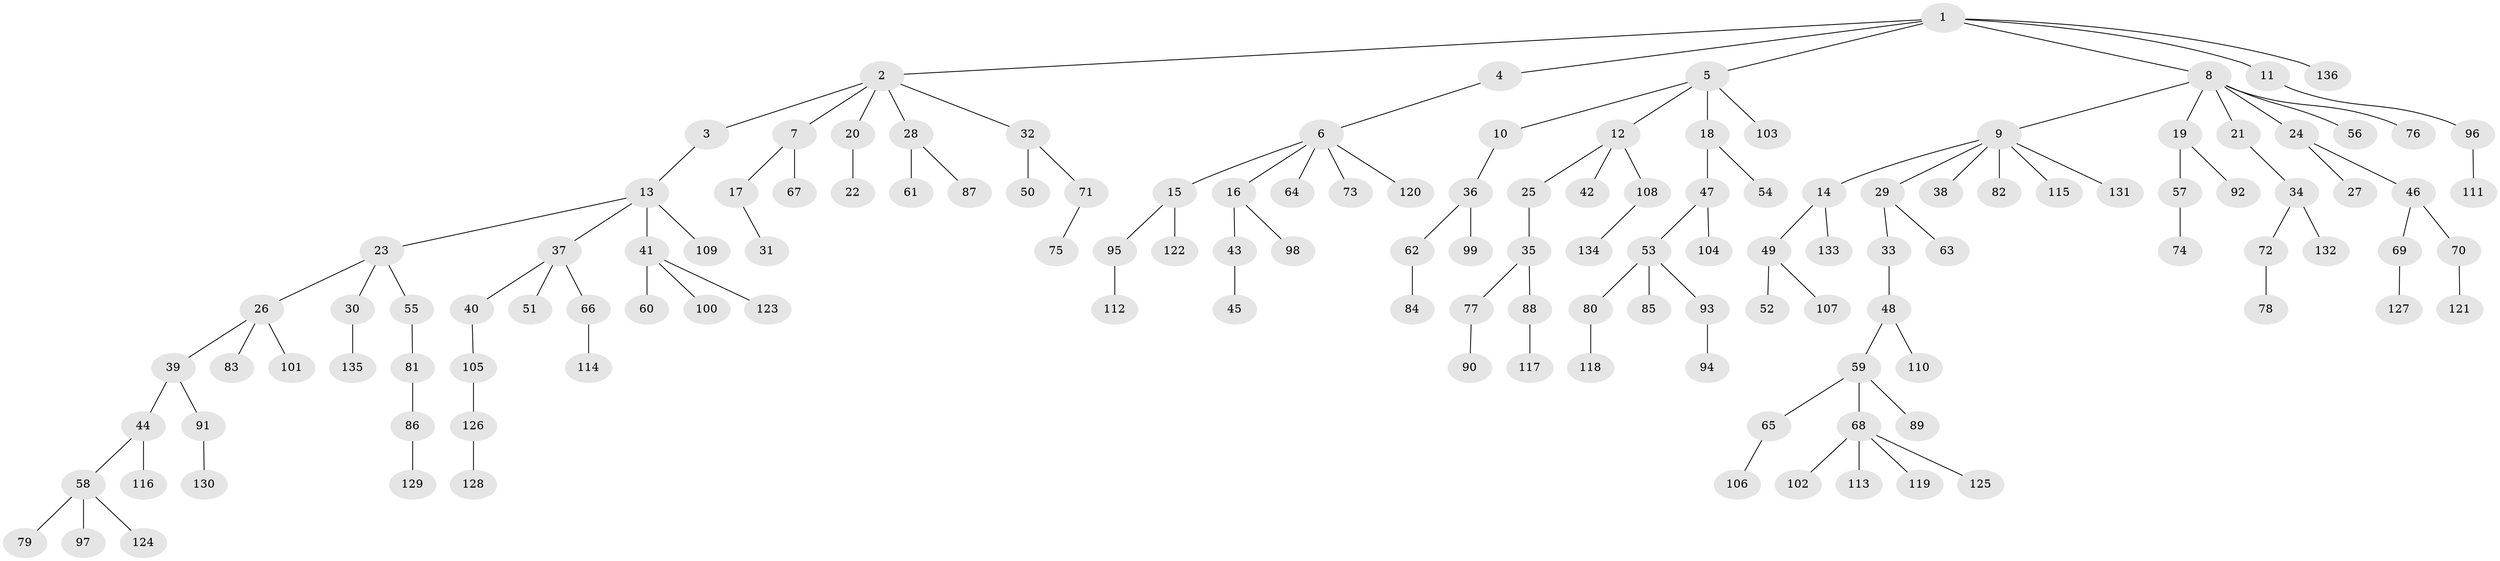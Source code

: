 // coarse degree distribution, {2: 0.2926829268292683, 4: 0.07317073170731707, 1: 0.4878048780487805, 5: 0.07317073170731707, 3: 0.07317073170731707}
// Generated by graph-tools (version 1.1) at 2025/37/03/04/25 23:37:28]
// undirected, 136 vertices, 135 edges
graph export_dot {
  node [color=gray90,style=filled];
  1;
  2;
  3;
  4;
  5;
  6;
  7;
  8;
  9;
  10;
  11;
  12;
  13;
  14;
  15;
  16;
  17;
  18;
  19;
  20;
  21;
  22;
  23;
  24;
  25;
  26;
  27;
  28;
  29;
  30;
  31;
  32;
  33;
  34;
  35;
  36;
  37;
  38;
  39;
  40;
  41;
  42;
  43;
  44;
  45;
  46;
  47;
  48;
  49;
  50;
  51;
  52;
  53;
  54;
  55;
  56;
  57;
  58;
  59;
  60;
  61;
  62;
  63;
  64;
  65;
  66;
  67;
  68;
  69;
  70;
  71;
  72;
  73;
  74;
  75;
  76;
  77;
  78;
  79;
  80;
  81;
  82;
  83;
  84;
  85;
  86;
  87;
  88;
  89;
  90;
  91;
  92;
  93;
  94;
  95;
  96;
  97;
  98;
  99;
  100;
  101;
  102;
  103;
  104;
  105;
  106;
  107;
  108;
  109;
  110;
  111;
  112;
  113;
  114;
  115;
  116;
  117;
  118;
  119;
  120;
  121;
  122;
  123;
  124;
  125;
  126;
  127;
  128;
  129;
  130;
  131;
  132;
  133;
  134;
  135;
  136;
  1 -- 2;
  1 -- 4;
  1 -- 5;
  1 -- 8;
  1 -- 11;
  1 -- 136;
  2 -- 3;
  2 -- 7;
  2 -- 20;
  2 -- 28;
  2 -- 32;
  3 -- 13;
  4 -- 6;
  5 -- 10;
  5 -- 12;
  5 -- 18;
  5 -- 103;
  6 -- 15;
  6 -- 16;
  6 -- 64;
  6 -- 73;
  6 -- 120;
  7 -- 17;
  7 -- 67;
  8 -- 9;
  8 -- 19;
  8 -- 21;
  8 -- 24;
  8 -- 56;
  8 -- 76;
  9 -- 14;
  9 -- 29;
  9 -- 38;
  9 -- 82;
  9 -- 115;
  9 -- 131;
  10 -- 36;
  11 -- 96;
  12 -- 25;
  12 -- 42;
  12 -- 108;
  13 -- 23;
  13 -- 37;
  13 -- 41;
  13 -- 109;
  14 -- 49;
  14 -- 133;
  15 -- 95;
  15 -- 122;
  16 -- 43;
  16 -- 98;
  17 -- 31;
  18 -- 47;
  18 -- 54;
  19 -- 57;
  19 -- 92;
  20 -- 22;
  21 -- 34;
  23 -- 26;
  23 -- 30;
  23 -- 55;
  24 -- 27;
  24 -- 46;
  25 -- 35;
  26 -- 39;
  26 -- 83;
  26 -- 101;
  28 -- 61;
  28 -- 87;
  29 -- 33;
  29 -- 63;
  30 -- 135;
  32 -- 50;
  32 -- 71;
  33 -- 48;
  34 -- 72;
  34 -- 132;
  35 -- 77;
  35 -- 88;
  36 -- 62;
  36 -- 99;
  37 -- 40;
  37 -- 51;
  37 -- 66;
  39 -- 44;
  39 -- 91;
  40 -- 105;
  41 -- 60;
  41 -- 100;
  41 -- 123;
  43 -- 45;
  44 -- 58;
  44 -- 116;
  46 -- 69;
  46 -- 70;
  47 -- 53;
  47 -- 104;
  48 -- 59;
  48 -- 110;
  49 -- 52;
  49 -- 107;
  53 -- 80;
  53 -- 85;
  53 -- 93;
  55 -- 81;
  57 -- 74;
  58 -- 79;
  58 -- 97;
  58 -- 124;
  59 -- 65;
  59 -- 68;
  59 -- 89;
  62 -- 84;
  65 -- 106;
  66 -- 114;
  68 -- 102;
  68 -- 113;
  68 -- 119;
  68 -- 125;
  69 -- 127;
  70 -- 121;
  71 -- 75;
  72 -- 78;
  77 -- 90;
  80 -- 118;
  81 -- 86;
  86 -- 129;
  88 -- 117;
  91 -- 130;
  93 -- 94;
  95 -- 112;
  96 -- 111;
  105 -- 126;
  108 -- 134;
  126 -- 128;
}
